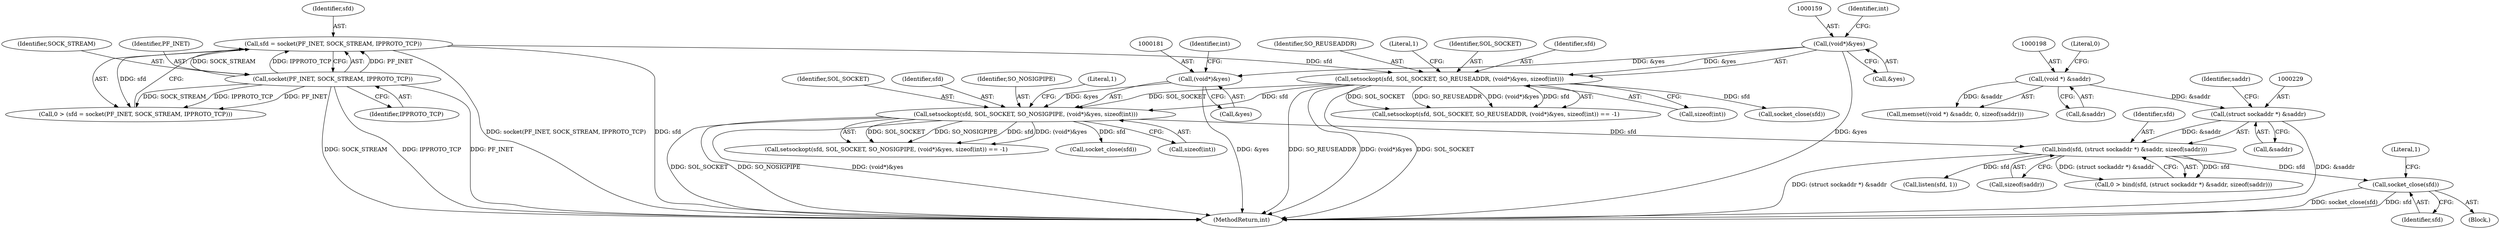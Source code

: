 digraph "0_libimobiledevice_4397b3376dc4e4cb1c991d0aed61ce6482614196@API" {
"1000237" [label="(Call,socket_close(sfd))"];
"1000226" [label="(Call,bind(sfd, (struct sockaddr *) &saddr, sizeof(saddr)))"];
"1000176" [label="(Call,setsockopt(sfd, SOL_SOCKET, SO_NOSIGPIPE, (void*)&yes, sizeof(int)))"];
"1000154" [label="(Call,setsockopt(sfd, SOL_SOCKET, SO_REUSEADDR, (void*)&yes, sizeof(int)))"];
"1000140" [label="(Call,sfd = socket(PF_INET, SOCK_STREAM, IPPROTO_TCP))"];
"1000142" [label="(Call,socket(PF_INET, SOCK_STREAM, IPPROTO_TCP))"];
"1000158" [label="(Call,(void*)&yes)"];
"1000180" [label="(Call,(void*)&yes)"];
"1000228" [label="(Call,(struct sockaddr *) &saddr)"];
"1000197" [label="(Call,(void *) &saddr)"];
"1000238" [label="(Identifier,sfd)"];
"1000227" [label="(Identifier,sfd)"];
"1000197" [label="(Call,(void *) &saddr)"];
"1000138" [label="(Call,0 > (sfd = socket(PF_INET, SOCK_STREAM, IPPROTO_TCP)))"];
"1000191" [label="(Call,socket_close(sfd))"];
"1000165" [label="(Literal,1)"];
"1000160" [label="(Call,&yes)"];
"1000155" [label="(Identifier,sfd)"];
"1000153" [label="(Call,setsockopt(sfd, SOL_SOCKET, SO_REUSEADDR, (void*)&yes, sizeof(int)) == -1)"];
"1000244" [label="(Call,listen(sfd, 1))"];
"1000180" [label="(Call,(void*)&yes)"];
"1000234" [label="(Block,)"];
"1000141" [label="(Identifier,sfd)"];
"1000163" [label="(Identifier,int)"];
"1000201" [label="(Literal,0)"];
"1000182" [label="(Call,&yes)"];
"1000156" [label="(Identifier,SOL_SOCKET)"];
"1000176" [label="(Call,setsockopt(sfd, SOL_SOCKET, SO_NOSIGPIPE, (void*)&yes, sizeof(int)))"];
"1000177" [label="(Identifier,sfd)"];
"1000157" [label="(Identifier,SO_REUSEADDR)"];
"1000144" [label="(Identifier,SOCK_STREAM)"];
"1000179" [label="(Identifier,SO_NOSIGPIPE)"];
"1000228" [label="(Call,(struct sockaddr *) &saddr)"];
"1000224" [label="(Call,0 > bind(sfd, (struct sockaddr *) &saddr, sizeof(saddr)))"];
"1000145" [label="(Identifier,IPPROTO_TCP)"];
"1000158" [label="(Call,(void*)&yes)"];
"1000154" [label="(Call,setsockopt(sfd, SOL_SOCKET, SO_REUSEADDR, (void*)&yes, sizeof(int)))"];
"1000241" [label="(Literal,1)"];
"1000187" [label="(Literal,1)"];
"1000199" [label="(Call,&saddr)"];
"1000162" [label="(Call,sizeof(int))"];
"1000184" [label="(Call,sizeof(int))"];
"1000226" [label="(Call,bind(sfd, (struct sockaddr *) &saddr, sizeof(saddr)))"];
"1000259" [label="(MethodReturn,int)"];
"1000178" [label="(Identifier,SOL_SOCKET)"];
"1000142" [label="(Call,socket(PF_INET, SOCK_STREAM, IPPROTO_TCP))"];
"1000185" [label="(Identifier,int)"];
"1000169" [label="(Call,socket_close(sfd))"];
"1000140" [label="(Call,sfd = socket(PF_INET, SOCK_STREAM, IPPROTO_TCP))"];
"1000237" [label="(Call,socket_close(sfd))"];
"1000233" [label="(Identifier,saddr)"];
"1000143" [label="(Identifier,PF_INET)"];
"1000230" [label="(Call,&saddr)"];
"1000175" [label="(Call,setsockopt(sfd, SOL_SOCKET, SO_NOSIGPIPE, (void*)&yes, sizeof(int)) == -1)"];
"1000232" [label="(Call,sizeof(saddr))"];
"1000196" [label="(Call,memset((void *) &saddr, 0, sizeof(saddr)))"];
"1000237" -> "1000234"  [label="AST: "];
"1000237" -> "1000238"  [label="CFG: "];
"1000238" -> "1000237"  [label="AST: "];
"1000241" -> "1000237"  [label="CFG: "];
"1000237" -> "1000259"  [label="DDG: socket_close(sfd)"];
"1000237" -> "1000259"  [label="DDG: sfd"];
"1000226" -> "1000237"  [label="DDG: sfd"];
"1000226" -> "1000224"  [label="AST: "];
"1000226" -> "1000232"  [label="CFG: "];
"1000227" -> "1000226"  [label="AST: "];
"1000228" -> "1000226"  [label="AST: "];
"1000232" -> "1000226"  [label="AST: "];
"1000224" -> "1000226"  [label="CFG: "];
"1000226" -> "1000259"  [label="DDG: (struct sockaddr *) &saddr"];
"1000226" -> "1000224"  [label="DDG: sfd"];
"1000226" -> "1000224"  [label="DDG: (struct sockaddr *) &saddr"];
"1000176" -> "1000226"  [label="DDG: sfd"];
"1000228" -> "1000226"  [label="DDG: &saddr"];
"1000226" -> "1000244"  [label="DDG: sfd"];
"1000176" -> "1000175"  [label="AST: "];
"1000176" -> "1000184"  [label="CFG: "];
"1000177" -> "1000176"  [label="AST: "];
"1000178" -> "1000176"  [label="AST: "];
"1000179" -> "1000176"  [label="AST: "];
"1000180" -> "1000176"  [label="AST: "];
"1000184" -> "1000176"  [label="AST: "];
"1000187" -> "1000176"  [label="CFG: "];
"1000176" -> "1000259"  [label="DDG: SOL_SOCKET"];
"1000176" -> "1000259"  [label="DDG: SO_NOSIGPIPE"];
"1000176" -> "1000259"  [label="DDG: (void*)&yes"];
"1000176" -> "1000175"  [label="DDG: SOL_SOCKET"];
"1000176" -> "1000175"  [label="DDG: SO_NOSIGPIPE"];
"1000176" -> "1000175"  [label="DDG: sfd"];
"1000176" -> "1000175"  [label="DDG: (void*)&yes"];
"1000154" -> "1000176"  [label="DDG: sfd"];
"1000154" -> "1000176"  [label="DDG: SOL_SOCKET"];
"1000180" -> "1000176"  [label="DDG: &yes"];
"1000176" -> "1000191"  [label="DDG: sfd"];
"1000154" -> "1000153"  [label="AST: "];
"1000154" -> "1000162"  [label="CFG: "];
"1000155" -> "1000154"  [label="AST: "];
"1000156" -> "1000154"  [label="AST: "];
"1000157" -> "1000154"  [label="AST: "];
"1000158" -> "1000154"  [label="AST: "];
"1000162" -> "1000154"  [label="AST: "];
"1000165" -> "1000154"  [label="CFG: "];
"1000154" -> "1000259"  [label="DDG: SO_REUSEADDR"];
"1000154" -> "1000259"  [label="DDG: (void*)&yes"];
"1000154" -> "1000259"  [label="DDG: SOL_SOCKET"];
"1000154" -> "1000153"  [label="DDG: SOL_SOCKET"];
"1000154" -> "1000153"  [label="DDG: SO_REUSEADDR"];
"1000154" -> "1000153"  [label="DDG: (void*)&yes"];
"1000154" -> "1000153"  [label="DDG: sfd"];
"1000140" -> "1000154"  [label="DDG: sfd"];
"1000158" -> "1000154"  [label="DDG: &yes"];
"1000154" -> "1000169"  [label="DDG: sfd"];
"1000140" -> "1000138"  [label="AST: "];
"1000140" -> "1000142"  [label="CFG: "];
"1000141" -> "1000140"  [label="AST: "];
"1000142" -> "1000140"  [label="AST: "];
"1000138" -> "1000140"  [label="CFG: "];
"1000140" -> "1000259"  [label="DDG: socket(PF_INET, SOCK_STREAM, IPPROTO_TCP)"];
"1000140" -> "1000259"  [label="DDG: sfd"];
"1000140" -> "1000138"  [label="DDG: sfd"];
"1000142" -> "1000140"  [label="DDG: PF_INET"];
"1000142" -> "1000140"  [label="DDG: SOCK_STREAM"];
"1000142" -> "1000140"  [label="DDG: IPPROTO_TCP"];
"1000142" -> "1000145"  [label="CFG: "];
"1000143" -> "1000142"  [label="AST: "];
"1000144" -> "1000142"  [label="AST: "];
"1000145" -> "1000142"  [label="AST: "];
"1000142" -> "1000259"  [label="DDG: SOCK_STREAM"];
"1000142" -> "1000259"  [label="DDG: IPPROTO_TCP"];
"1000142" -> "1000259"  [label="DDG: PF_INET"];
"1000142" -> "1000138"  [label="DDG: PF_INET"];
"1000142" -> "1000138"  [label="DDG: SOCK_STREAM"];
"1000142" -> "1000138"  [label="DDG: IPPROTO_TCP"];
"1000158" -> "1000160"  [label="CFG: "];
"1000159" -> "1000158"  [label="AST: "];
"1000160" -> "1000158"  [label="AST: "];
"1000163" -> "1000158"  [label="CFG: "];
"1000158" -> "1000259"  [label="DDG: &yes"];
"1000158" -> "1000180"  [label="DDG: &yes"];
"1000180" -> "1000182"  [label="CFG: "];
"1000181" -> "1000180"  [label="AST: "];
"1000182" -> "1000180"  [label="AST: "];
"1000185" -> "1000180"  [label="CFG: "];
"1000180" -> "1000259"  [label="DDG: &yes"];
"1000228" -> "1000230"  [label="CFG: "];
"1000229" -> "1000228"  [label="AST: "];
"1000230" -> "1000228"  [label="AST: "];
"1000233" -> "1000228"  [label="CFG: "];
"1000228" -> "1000259"  [label="DDG: &saddr"];
"1000197" -> "1000228"  [label="DDG: &saddr"];
"1000197" -> "1000196"  [label="AST: "];
"1000197" -> "1000199"  [label="CFG: "];
"1000198" -> "1000197"  [label="AST: "];
"1000199" -> "1000197"  [label="AST: "];
"1000201" -> "1000197"  [label="CFG: "];
"1000197" -> "1000196"  [label="DDG: &saddr"];
}
